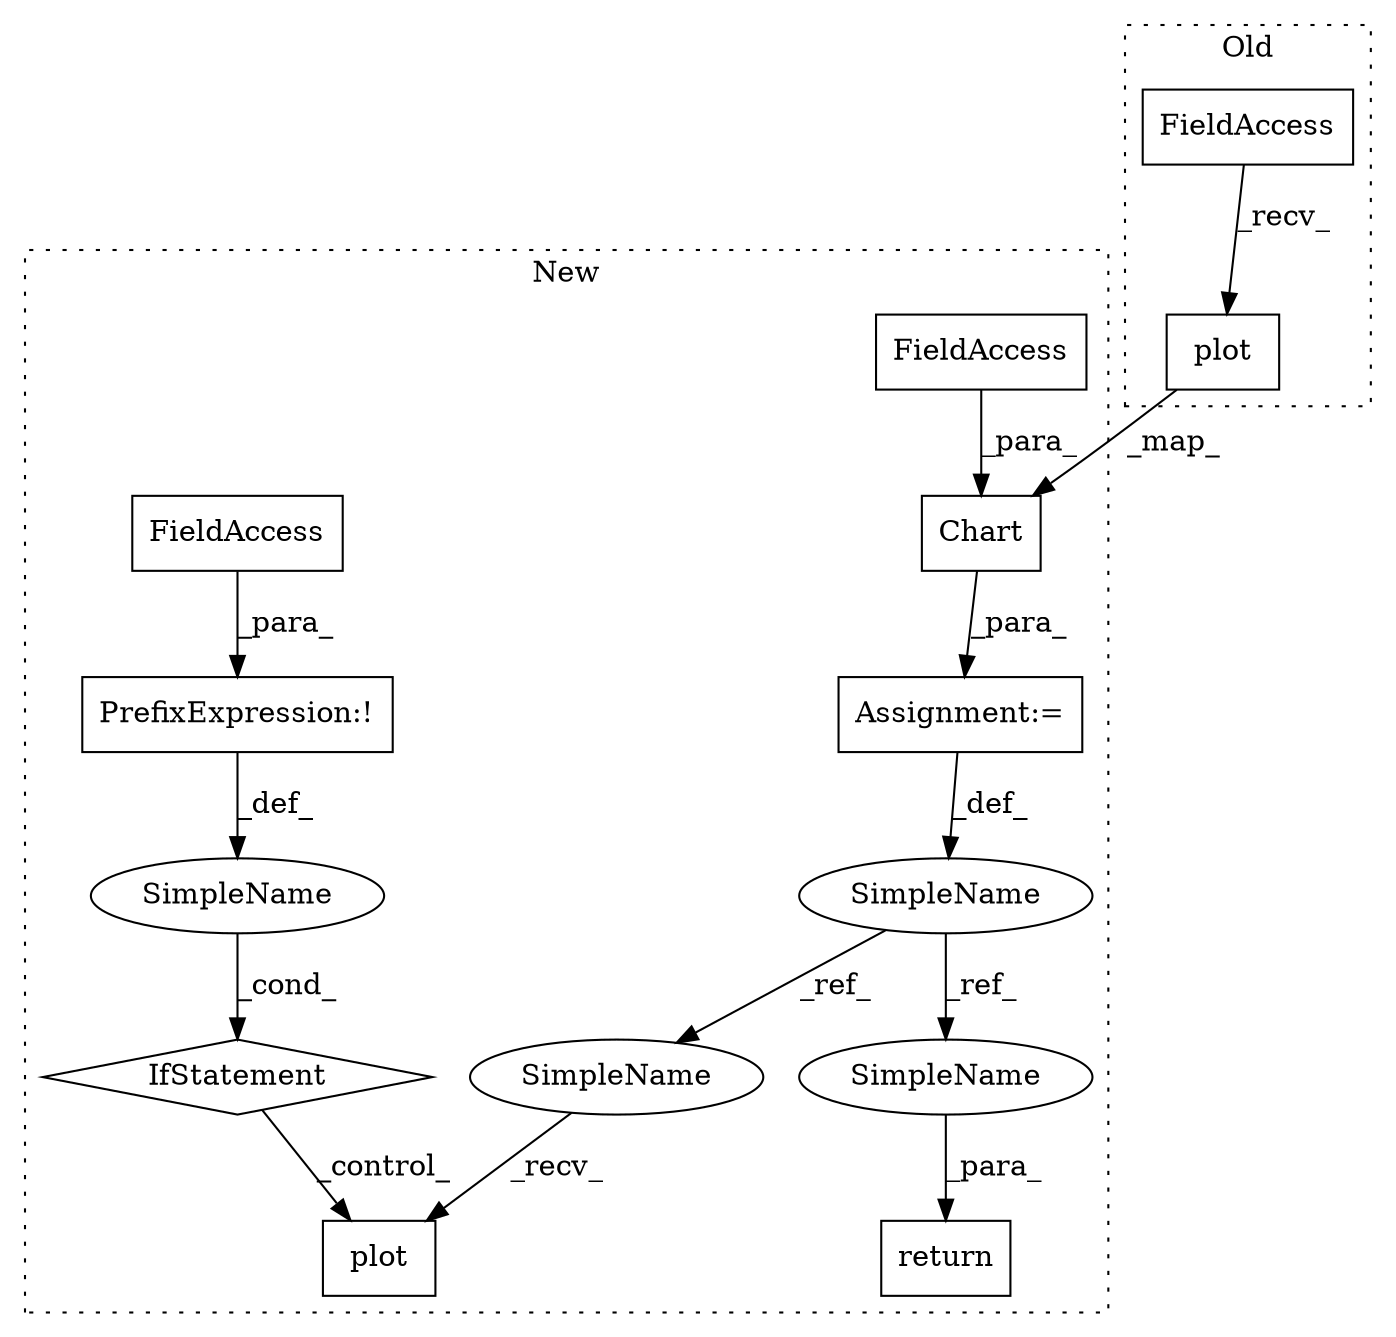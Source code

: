 digraph G {
subgraph cluster0 {
1 [label="plot" a="32" s="19913,19938" l="5,1" shape="box"];
5 [label="FieldAccess" a="22" s="19902" l="10" shape="box"];
label = "Old";
style="dotted";
}
subgraph cluster1 {
2 [label="Chart" a="32" s="21042,21093" l="6,1" shape="box"];
3 [label="plot" a="32" s="21132" l="6" shape="box"];
4 [label="PrefixExpression:!" a="38" s="21104" l="1" shape="box"];
6 [label="FieldAccess" a="22" s="21057" l="24" shape="box"];
7 [label="SimpleName" a="42" s="" l="" shape="ellipse"];
8 [label="IfStatement" a="25" s="21100,21116" l="4,2" shape="diamond"];
9 [label="FieldAccess" a="22" s="21105" l="11" shape="box"];
10 [label="SimpleName" a="42" s="21036" l="5" shape="ellipse"];
11 [label="return" a="41" s="21150" l="7" shape="box"];
12 [label="Assignment:=" a="7" s="21041" l="1" shape="box"];
13 [label="SimpleName" a="42" s="21126" l="5" shape="ellipse"];
14 [label="SimpleName" a="42" s="21157" l="5" shape="ellipse"];
label = "New";
style="dotted";
}
1 -> 2 [label="_map_"];
2 -> 12 [label="_para_"];
4 -> 7 [label="_def_"];
5 -> 1 [label="_recv_"];
6 -> 2 [label="_para_"];
7 -> 8 [label="_cond_"];
8 -> 3 [label="_control_"];
9 -> 4 [label="_para_"];
10 -> 14 [label="_ref_"];
10 -> 13 [label="_ref_"];
12 -> 10 [label="_def_"];
13 -> 3 [label="_recv_"];
14 -> 11 [label="_para_"];
}